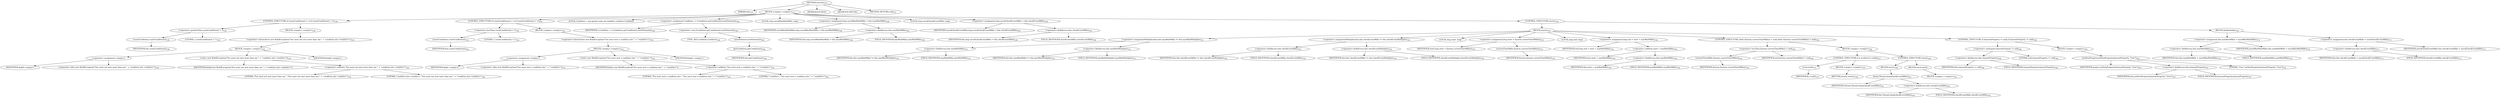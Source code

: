 digraph "execute" {  
"93" [label = <(METHOD,execute)<SUB>137</SUB>> ]
"4" [label = <(PARAM,this)<SUB>137</SUB>> ]
"94" [label = <(BLOCK,&lt;empty&gt;,&lt;empty&gt;)<SUB>137</SUB>> ]
"95" [label = <(CONTROL_STRUCTURE,if (countConditions() &gt; 1),if (countConditions() &gt; 1))<SUB>138</SUB>> ]
"96" [label = <(&lt;operator&gt;.greaterThan,countConditions() &gt; 1)<SUB>138</SUB>> ]
"97" [label = <(countConditions,countConditions())<SUB>138</SUB>> ]
"3" [label = <(IDENTIFIER,this,countConditions())<SUB>138</SUB>> ]
"98" [label = <(LITERAL,1,countConditions() &gt; 1)<SUB>138</SUB>> ]
"99" [label = <(BLOCK,&lt;empty&gt;,&lt;empty&gt;)<SUB>138</SUB>> ]
"100" [label = <(&lt;operator&gt;.throw,throw new BuildException(&quot;You must not nest more than one &quot; + &quot;condition into &lt;waitfor&gt;&quot;);)<SUB>139</SUB>> ]
"101" [label = <(BLOCK,&lt;empty&gt;,&lt;empty&gt;)<SUB>139</SUB>> ]
"102" [label = <(&lt;operator&gt;.assignment,&lt;empty&gt;)> ]
"103" [label = <(IDENTIFIER,$obj0,&lt;empty&gt;)> ]
"104" [label = <(&lt;operator&gt;.alloc,new BuildException(&quot;You must not nest more than one &quot; + &quot;condition into &lt;waitfor&gt;&quot;))<SUB>139</SUB>> ]
"105" [label = <(&lt;init&gt;,new BuildException(&quot;You must not nest more than one &quot; + &quot;condition into &lt;waitfor&gt;&quot;))<SUB>139</SUB>> ]
"106" [label = <(IDENTIFIER,$obj0,new BuildException(&quot;You must not nest more than one &quot; + &quot;condition into &lt;waitfor&gt;&quot;))> ]
"107" [label = <(&lt;operator&gt;.addition,&quot;You must not nest more than one &quot; + &quot;condition into &lt;waitfor&gt;&quot;)<SUB>139</SUB>> ]
"108" [label = <(LITERAL,&quot;You must not nest more than one &quot;,&quot;You must not nest more than one &quot; + &quot;condition into &lt;waitfor&gt;&quot;)<SUB>139</SUB>> ]
"109" [label = <(LITERAL,&quot;condition into &lt;waitfor&gt;&quot;,&quot;You must not nest more than one &quot; + &quot;condition into &lt;waitfor&gt;&quot;)<SUB>140</SUB>> ]
"110" [label = <(IDENTIFIER,$obj0,&lt;empty&gt;)> ]
"111" [label = <(CONTROL_STRUCTURE,if (countConditions() &lt; 1),if (countConditions() &lt; 1))<SUB>142</SUB>> ]
"112" [label = <(&lt;operator&gt;.lessThan,countConditions() &lt; 1)<SUB>142</SUB>> ]
"113" [label = <(countConditions,countConditions())<SUB>142</SUB>> ]
"5" [label = <(IDENTIFIER,this,countConditions())<SUB>142</SUB>> ]
"114" [label = <(LITERAL,1,countConditions() &lt; 1)<SUB>142</SUB>> ]
"115" [label = <(BLOCK,&lt;empty&gt;,&lt;empty&gt;)<SUB>142</SUB>> ]
"116" [label = <(&lt;operator&gt;.throw,throw new BuildException(&quot;You must nest a condition into &quot; + &quot;&lt;waitfor&gt;&quot;);)<SUB>143</SUB>> ]
"117" [label = <(BLOCK,&lt;empty&gt;,&lt;empty&gt;)<SUB>143</SUB>> ]
"118" [label = <(&lt;operator&gt;.assignment,&lt;empty&gt;)> ]
"119" [label = <(IDENTIFIER,$obj1,&lt;empty&gt;)> ]
"120" [label = <(&lt;operator&gt;.alloc,new BuildException(&quot;You must nest a condition into &quot; + &quot;&lt;waitfor&gt;&quot;))<SUB>143</SUB>> ]
"121" [label = <(&lt;init&gt;,new BuildException(&quot;You must nest a condition into &quot; + &quot;&lt;waitfor&gt;&quot;))<SUB>143</SUB>> ]
"122" [label = <(IDENTIFIER,$obj1,new BuildException(&quot;You must nest a condition into &quot; + &quot;&lt;waitfor&gt;&quot;))> ]
"123" [label = <(&lt;operator&gt;.addition,&quot;You must nest a condition into &quot; + &quot;&lt;waitfor&gt;&quot;)<SUB>143</SUB>> ]
"124" [label = <(LITERAL,&quot;You must nest a condition into &quot;,&quot;You must nest a condition into &quot; + &quot;&lt;waitfor&gt;&quot;)<SUB>143</SUB>> ]
"125" [label = <(LITERAL,&quot;&lt;waitfor&gt;&quot;,&quot;You must nest a condition into &quot; + &quot;&lt;waitfor&gt;&quot;)<SUB>144</SUB>> ]
"126" [label = <(IDENTIFIER,$obj1,&lt;empty&gt;)> ]
"127" [label = <(LOCAL,Condition c: org.apache.tools.ant.taskdefs.condition.Condition)> ]
"128" [label = <(&lt;operator&gt;.assignment,Condition c = (Condition) getConditions().nextElement())<SUB>146</SUB>> ]
"129" [label = <(IDENTIFIER,c,Condition c = (Condition) getConditions().nextElement())<SUB>146</SUB>> ]
"130" [label = <(&lt;operator&gt;.cast,(Condition) getConditions().nextElement())<SUB>146</SUB>> ]
"131" [label = <(TYPE_REF,Condition,Condition)<SUB>146</SUB>> ]
"132" [label = <(nextElement,nextElement())<SUB>146</SUB>> ]
"133" [label = <(getConditions,getConditions())<SUB>146</SUB>> ]
"6" [label = <(IDENTIFIER,this,getConditions())<SUB>146</SUB>> ]
"134" [label = <(LOCAL,long savedMaxWaitMillis: long)> ]
"135" [label = <(&lt;operator&gt;.assignment,long savedMaxWaitMillis = this.maxWaitMillis)<SUB>148</SUB>> ]
"136" [label = <(IDENTIFIER,savedMaxWaitMillis,long savedMaxWaitMillis = this.maxWaitMillis)<SUB>148</SUB>> ]
"137" [label = <(&lt;operator&gt;.fieldAccess,this.maxWaitMillis)<SUB>148</SUB>> ]
"138" [label = <(IDENTIFIER,this,long savedMaxWaitMillis = this.maxWaitMillis)<SUB>148</SUB>> ]
"139" [label = <(FIELD_IDENTIFIER,maxWaitMillis,maxWaitMillis)<SUB>148</SUB>> ]
"140" [label = <(LOCAL,long savedCheckEveryMillis: long)> ]
"141" [label = <(&lt;operator&gt;.assignment,long savedCheckEveryMillis = this.checkEveryMillis)<SUB>149</SUB>> ]
"142" [label = <(IDENTIFIER,savedCheckEveryMillis,long savedCheckEveryMillis = this.checkEveryMillis)<SUB>149</SUB>> ]
"143" [label = <(&lt;operator&gt;.fieldAccess,this.checkEveryMillis)<SUB>149</SUB>> ]
"144" [label = <(IDENTIFIER,this,long savedCheckEveryMillis = this.checkEveryMillis)<SUB>149</SUB>> ]
"145" [label = <(FIELD_IDENTIFIER,checkEveryMillis,checkEveryMillis)<SUB>149</SUB>> ]
"146" [label = <(CONTROL_STRUCTURE,try,try)<SUB>150</SUB>> ]
"147" [label = <(BLOCK,try,try)<SUB>150</SUB>> ]
"148" [label = <(&lt;operator&gt;.assignmentMultiplication,this.maxWaitMillis *= this.maxWaitMultiplier)<SUB>151</SUB>> ]
"149" [label = <(&lt;operator&gt;.fieldAccess,this.maxWaitMillis)<SUB>151</SUB>> ]
"150" [label = <(IDENTIFIER,this,this.maxWaitMillis *= this.maxWaitMultiplier)<SUB>151</SUB>> ]
"151" [label = <(FIELD_IDENTIFIER,maxWaitMillis,maxWaitMillis)<SUB>151</SUB>> ]
"152" [label = <(&lt;operator&gt;.fieldAccess,this.maxWaitMultiplier)<SUB>151</SUB>> ]
"153" [label = <(IDENTIFIER,this,this.maxWaitMillis *= this.maxWaitMultiplier)<SUB>151</SUB>> ]
"154" [label = <(FIELD_IDENTIFIER,maxWaitMultiplier,maxWaitMultiplier)<SUB>151</SUB>> ]
"155" [label = <(&lt;operator&gt;.assignmentMultiplication,this.checkEveryMillis *= this.checkEveryMultiplier)<SUB>152</SUB>> ]
"156" [label = <(&lt;operator&gt;.fieldAccess,this.checkEveryMillis)<SUB>152</SUB>> ]
"157" [label = <(IDENTIFIER,this,this.checkEveryMillis *= this.checkEveryMultiplier)<SUB>152</SUB>> ]
"158" [label = <(FIELD_IDENTIFIER,checkEveryMillis,checkEveryMillis)<SUB>152</SUB>> ]
"159" [label = <(&lt;operator&gt;.fieldAccess,this.checkEveryMultiplier)<SUB>152</SUB>> ]
"160" [label = <(IDENTIFIER,this,this.checkEveryMillis *= this.checkEveryMultiplier)<SUB>152</SUB>> ]
"161" [label = <(FIELD_IDENTIFIER,checkEveryMultiplier,checkEveryMultiplier)<SUB>152</SUB>> ]
"162" [label = <(LOCAL,long start: long)> ]
"163" [label = <(&lt;operator&gt;.assignment,long start = System.currentTimeMillis())<SUB>153</SUB>> ]
"164" [label = <(IDENTIFIER,start,long start = System.currentTimeMillis())<SUB>153</SUB>> ]
"165" [label = <(currentTimeMillis,System.currentTimeMillis())<SUB>153</SUB>> ]
"166" [label = <(IDENTIFIER,System,System.currentTimeMillis())<SUB>153</SUB>> ]
"167" [label = <(LOCAL,long end: long)> ]
"168" [label = <(&lt;operator&gt;.assignment,long end = start + maxWaitMillis)<SUB>154</SUB>> ]
"169" [label = <(IDENTIFIER,end,long end = start + maxWaitMillis)<SUB>154</SUB>> ]
"170" [label = <(&lt;operator&gt;.addition,start + maxWaitMillis)<SUB>154</SUB>> ]
"171" [label = <(IDENTIFIER,start,start + maxWaitMillis)<SUB>154</SUB>> ]
"172" [label = <(&lt;operator&gt;.fieldAccess,this.maxWaitMillis)<SUB>154</SUB>> ]
"173" [label = <(IDENTIFIER,this,start + maxWaitMillis)<SUB>154</SUB>> ]
"174" [label = <(FIELD_IDENTIFIER,maxWaitMillis,maxWaitMillis)<SUB>154</SUB>> ]
"175" [label = <(CONTROL_STRUCTURE,while (System.currentTimeMillis() &lt; end),while (System.currentTimeMillis() &lt; end))<SUB>156</SUB>> ]
"176" [label = <(&lt;operator&gt;.lessThan,System.currentTimeMillis() &lt; end)<SUB>156</SUB>> ]
"177" [label = <(currentTimeMillis,System.currentTimeMillis())<SUB>156</SUB>> ]
"178" [label = <(IDENTIFIER,System,System.currentTimeMillis())<SUB>156</SUB>> ]
"179" [label = <(IDENTIFIER,end,System.currentTimeMillis() &lt; end)<SUB>156</SUB>> ]
"180" [label = <(BLOCK,&lt;empty&gt;,&lt;empty&gt;)<SUB>156</SUB>> ]
"181" [label = <(CONTROL_STRUCTURE,if (c.eval()),if (c.eval()))<SUB>157</SUB>> ]
"182" [label = <(eval,eval())<SUB>157</SUB>> ]
"183" [label = <(IDENTIFIER,c,eval())<SUB>157</SUB>> ]
"184" [label = <(BLOCK,&lt;empty&gt;,&lt;empty&gt;)<SUB>157</SUB>> ]
"185" [label = <(RETURN,return;,return;)<SUB>158</SUB>> ]
"186" [label = <(CONTROL_STRUCTURE,try,try)<SUB>160</SUB>> ]
"187" [label = <(BLOCK,try,try)<SUB>160</SUB>> ]
"188" [label = <(sleep,Thread.sleep(checkEveryMillis))<SUB>161</SUB>> ]
"189" [label = <(IDENTIFIER,Thread,Thread.sleep(checkEveryMillis))<SUB>161</SUB>> ]
"190" [label = <(&lt;operator&gt;.fieldAccess,this.checkEveryMillis)<SUB>161</SUB>> ]
"191" [label = <(IDENTIFIER,this,Thread.sleep(checkEveryMillis))<SUB>161</SUB>> ]
"192" [label = <(FIELD_IDENTIFIER,checkEveryMillis,checkEveryMillis)<SUB>161</SUB>> ]
"193" [label = <(BLOCK,catch,catch)> ]
"194" [label = <(BLOCK,&lt;empty&gt;,&lt;empty&gt;)<SUB>162</SUB>> ]
"195" [label = <(CONTROL_STRUCTURE,if (timeoutProperty != null),if (timeoutProperty != null))<SUB>166</SUB>> ]
"196" [label = <(&lt;operator&gt;.notEquals,timeoutProperty != null)<SUB>166</SUB>> ]
"197" [label = <(&lt;operator&gt;.fieldAccess,this.timeoutProperty)<SUB>166</SUB>> ]
"198" [label = <(IDENTIFIER,this,timeoutProperty != null)<SUB>166</SUB>> ]
"199" [label = <(FIELD_IDENTIFIER,timeoutProperty,timeoutProperty)<SUB>166</SUB>> ]
"200" [label = <(LITERAL,null,timeoutProperty != null)<SUB>166</SUB>> ]
"201" [label = <(BLOCK,&lt;empty&gt;,&lt;empty&gt;)<SUB>166</SUB>> ]
"202" [label = <(setNewProperty,setNewProperty(timeoutProperty, &quot;true&quot;))<SUB>167</SUB>> ]
"203" [label = <(IDENTIFIER,project,setNewProperty(timeoutProperty, &quot;true&quot;))<SUB>167</SUB>> ]
"204" [label = <(&lt;operator&gt;.fieldAccess,this.timeoutProperty)<SUB>167</SUB>> ]
"205" [label = <(IDENTIFIER,this,setNewProperty(timeoutProperty, &quot;true&quot;))<SUB>167</SUB>> ]
"206" [label = <(FIELD_IDENTIFIER,timeoutProperty,timeoutProperty)<SUB>167</SUB>> ]
"207" [label = <(LITERAL,&quot;true&quot;,setNewProperty(timeoutProperty, &quot;true&quot;))<SUB>167</SUB>> ]
"208" [label = <(BLOCK,finally,finally)<SUB>169</SUB>> ]
"209" [label = <(&lt;operator&gt;.assignment,this.maxWaitMillis = savedMaxWaitMillis)<SUB>170</SUB>> ]
"210" [label = <(&lt;operator&gt;.fieldAccess,this.maxWaitMillis)<SUB>170</SUB>> ]
"211" [label = <(IDENTIFIER,this,this.maxWaitMillis = savedMaxWaitMillis)<SUB>170</SUB>> ]
"212" [label = <(FIELD_IDENTIFIER,maxWaitMillis,maxWaitMillis)<SUB>170</SUB>> ]
"213" [label = <(IDENTIFIER,savedMaxWaitMillis,this.maxWaitMillis = savedMaxWaitMillis)<SUB>170</SUB>> ]
"214" [label = <(&lt;operator&gt;.assignment,this.checkEveryMillis = savedCheckEveryMillis)<SUB>171</SUB>> ]
"215" [label = <(&lt;operator&gt;.fieldAccess,this.checkEveryMillis)<SUB>171</SUB>> ]
"216" [label = <(IDENTIFIER,this,this.checkEveryMillis = savedCheckEveryMillis)<SUB>171</SUB>> ]
"217" [label = <(FIELD_IDENTIFIER,checkEveryMillis,checkEveryMillis)<SUB>171</SUB>> ]
"218" [label = <(IDENTIFIER,savedCheckEveryMillis,this.checkEveryMillis = savedCheckEveryMillis)<SUB>171</SUB>> ]
"219" [label = <(MODIFIER,PUBLIC)> ]
"220" [label = <(MODIFIER,VIRTUAL)> ]
"221" [label = <(METHOD_RETURN,void)<SUB>137</SUB>> ]
  "93" -> "4" 
  "93" -> "94" 
  "93" -> "219" 
  "93" -> "220" 
  "93" -> "221" 
  "94" -> "95" 
  "94" -> "111" 
  "94" -> "127" 
  "94" -> "128" 
  "94" -> "134" 
  "94" -> "135" 
  "94" -> "140" 
  "94" -> "141" 
  "94" -> "146" 
  "95" -> "96" 
  "95" -> "99" 
  "96" -> "97" 
  "96" -> "98" 
  "97" -> "3" 
  "99" -> "100" 
  "100" -> "101" 
  "101" -> "102" 
  "101" -> "105" 
  "101" -> "110" 
  "102" -> "103" 
  "102" -> "104" 
  "105" -> "106" 
  "105" -> "107" 
  "107" -> "108" 
  "107" -> "109" 
  "111" -> "112" 
  "111" -> "115" 
  "112" -> "113" 
  "112" -> "114" 
  "113" -> "5" 
  "115" -> "116" 
  "116" -> "117" 
  "117" -> "118" 
  "117" -> "121" 
  "117" -> "126" 
  "118" -> "119" 
  "118" -> "120" 
  "121" -> "122" 
  "121" -> "123" 
  "123" -> "124" 
  "123" -> "125" 
  "128" -> "129" 
  "128" -> "130" 
  "130" -> "131" 
  "130" -> "132" 
  "132" -> "133" 
  "133" -> "6" 
  "135" -> "136" 
  "135" -> "137" 
  "137" -> "138" 
  "137" -> "139" 
  "141" -> "142" 
  "141" -> "143" 
  "143" -> "144" 
  "143" -> "145" 
  "146" -> "147" 
  "146" -> "208" 
  "147" -> "148" 
  "147" -> "155" 
  "147" -> "162" 
  "147" -> "163" 
  "147" -> "167" 
  "147" -> "168" 
  "147" -> "175" 
  "147" -> "195" 
  "148" -> "149" 
  "148" -> "152" 
  "149" -> "150" 
  "149" -> "151" 
  "152" -> "153" 
  "152" -> "154" 
  "155" -> "156" 
  "155" -> "159" 
  "156" -> "157" 
  "156" -> "158" 
  "159" -> "160" 
  "159" -> "161" 
  "163" -> "164" 
  "163" -> "165" 
  "165" -> "166" 
  "168" -> "169" 
  "168" -> "170" 
  "170" -> "171" 
  "170" -> "172" 
  "172" -> "173" 
  "172" -> "174" 
  "175" -> "176" 
  "175" -> "180" 
  "176" -> "177" 
  "176" -> "179" 
  "177" -> "178" 
  "180" -> "181" 
  "180" -> "186" 
  "181" -> "182" 
  "181" -> "184" 
  "182" -> "183" 
  "184" -> "185" 
  "186" -> "187" 
  "186" -> "193" 
  "187" -> "188" 
  "188" -> "189" 
  "188" -> "190" 
  "190" -> "191" 
  "190" -> "192" 
  "193" -> "194" 
  "195" -> "196" 
  "195" -> "201" 
  "196" -> "197" 
  "196" -> "200" 
  "197" -> "198" 
  "197" -> "199" 
  "201" -> "202" 
  "202" -> "203" 
  "202" -> "204" 
  "202" -> "207" 
  "204" -> "205" 
  "204" -> "206" 
  "208" -> "209" 
  "208" -> "214" 
  "209" -> "210" 
  "209" -> "213" 
  "210" -> "211" 
  "210" -> "212" 
  "214" -> "215" 
  "214" -> "218" 
  "215" -> "216" 
  "215" -> "217" 
}

